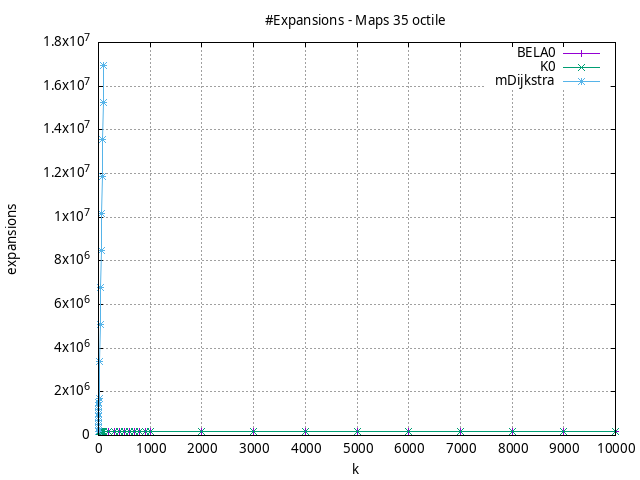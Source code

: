 #!/usr/bin/gnuplot
# -*- coding: utf-8 -*-
#
# results/maps/octile/35/random512-35.brute-force.octile.expansions.gnuplot
#
# Started on 04/07/2024 21:46:32
# Author: Carlos Linares López
set grid
set xlabel "k"
set ylabel "expansions"

set title "#Expansions - Maps 35 octile"

set terminal png enhanced font "Ariel,10"
set output 'random512-35.brute-force.octile.expansions.png'

plot "-" title "BELA0"      with linesp, "-" title "K0"      with linesp, "-" title "mDijkstra"      with linesp

	1 169593.18
	2 169593.18
	3 169593.18
	4 169593.18
	5 169593.18
	6 169593.18
	7 169593.18
	8 169593.18
	9 169593.18
	10 169593.18
	20 169593.18
	30 169593.18
	40 169593.18
	50 169593.18
	60 169593.18
	70 169593.18
	80 169593.18
	90 169593.18
	100 169593.18
	200 169593.18
	300 169593.18
	400 169593.18
	500 169593.18
	600 169593.18
	700 169593.18
	800 169593.18
	900 169593.18
	1000 169593.18
	2000 169593.18
	3000 169593.18
	4000 169593.18
	5000 169593.18
	6000 169593.18
	7000 169593.18
	8000 169593.18
	9000 169593.18
	10000 169593.18
end
	1 169594.18
	2 169634.97
	3 169641.33
	4 169645.73
	5 169647.79
	6 169650.87
	7 169652.58
	8 169653.69
	9 169655.0
	10 169655.84
	20 169660.95
	30 169670.94
	40 169674.73
	50 169678.89
	60 169680.31
	70 169681.11
	80 169683.24
	90 169685.74
	100 169685.96
	200 169689.99
	300 169689.99
	400 169689.99
	500 169689.99
	600 169689.99
	700 169689.99
	800 169689.99
	900 169689.99
	1000 169689.99
	2000 169689.99
	3000 169690.47
	4000 169690.47
	5000 169690.47
	6000 169691.7
	7000 169692.63
	8000 169692.63
	9000 169692.63
	10000 169692.63
end
	1 169593.18
	2 339186.57
	3 508779.96
	4 678373.35
	5 847966.74
	6 1017560.13
	7 1187153.52
	8 1356746.91
	9 1526340.3
	10 1695933.69
	20 3391867.59
	30 5087801.49
	40 6783735.39
	50 8479669.29
	60 10175603.19
	70 11871537.09
	80 13567470.99
	90 15263404.89
	100 16959338.79
end
